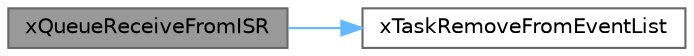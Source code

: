 digraph "xQueueReceiveFromISR"
{
 // LATEX_PDF_SIZE
  bgcolor="transparent";
  edge [fontname=Helvetica,fontsize=10,labelfontname=Helvetica,labelfontsize=10];
  node [fontname=Helvetica,fontsize=10,shape=box,height=0.2,width=0.4];
  rankdir="LR";
  Node1 [id="Node000001",label="xQueueReceiveFromISR",height=0.2,width=0.4,color="gray40", fillcolor="grey60", style="filled", fontcolor="black",tooltip=" "];
  Node1 -> Node2 [id="edge2_Node000001_Node000002",color="steelblue1",style="solid",tooltip=" "];
  Node2 [id="Node000002",label="xTaskRemoveFromEventList",height=0.2,width=0.4,color="grey40", fillcolor="white", style="filled",URL="$tasks_8c.html#a6d21c9054b62d8bc1bfb2724e11578d9",tooltip=" "];
}
